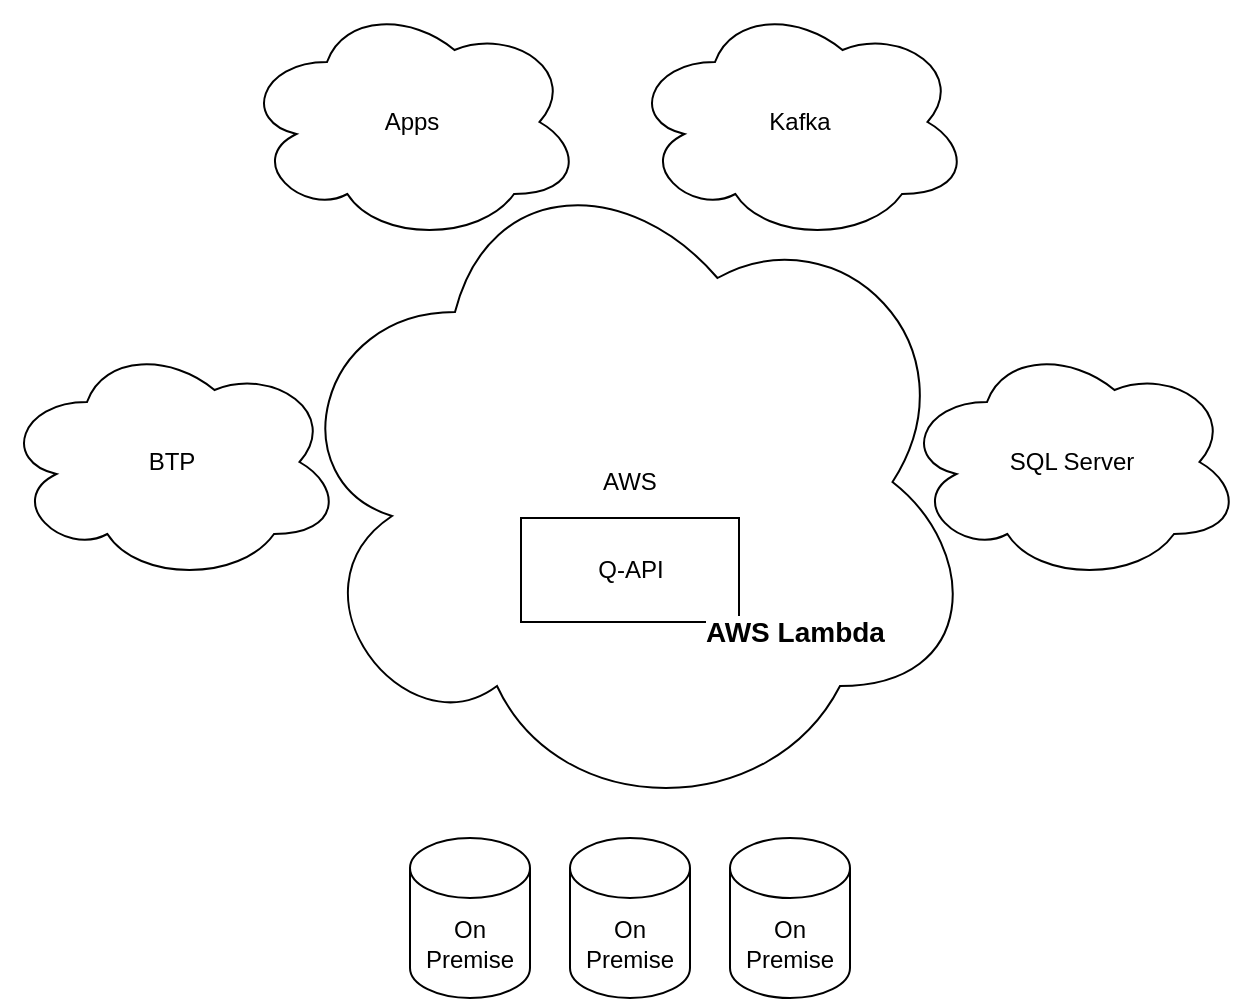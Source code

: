 <mxfile version="18.0.2" type="github" pages="7">
  <diagram id="HpVJbcLZ7ZJIM3ib_42-" name="Intro">
    <mxGraphModel dx="1422" dy="762" grid="1" gridSize="10" guides="1" tooltips="1" connect="1" arrows="1" fold="1" page="1" pageScale="1" pageWidth="827" pageHeight="1169" math="0" shadow="0">
      <root>
        <mxCell id="0" />
        <mxCell id="1" parent="0" />
        <mxCell id="_8hG3KRM3qx4qLLlASOH-2" value="AWS" style="ellipse;shape=cloud;whiteSpace=wrap;html=1;" parent="1" vertex="1">
          <mxGeometry x="239" y="330" width="350" height="340" as="geometry" />
        </mxCell>
        <mxCell id="_8hG3KRM3qx4qLLlASOH-1" value="Q-API" style="rounded=0;whiteSpace=wrap;html=1;" parent="1" vertex="1">
          <mxGeometry x="359.5" y="518" width="109" height="52" as="geometry" />
        </mxCell>
        <mxCell id="UIJSoI195DZLYgH4Dl49-1" value="BTP" style="ellipse;shape=cloud;whiteSpace=wrap;html=1;" parent="1" vertex="1">
          <mxGeometry x="100" y="430" width="170" height="120" as="geometry" />
        </mxCell>
        <mxCell id="UIJSoI195DZLYgH4Dl49-2" value="SQL Server" style="ellipse;shape=cloud;whiteSpace=wrap;html=1;" parent="1" vertex="1">
          <mxGeometry x="550" y="430" width="170" height="120" as="geometry" />
        </mxCell>
        <mxCell id="UIJSoI195DZLYgH4Dl49-4" value="On Premise" style="shape=cylinder3;whiteSpace=wrap;html=1;boundedLbl=1;backgroundOutline=1;size=15;" parent="1" vertex="1">
          <mxGeometry x="384" y="678" width="60" height="80" as="geometry" />
        </mxCell>
        <mxCell id="dWb0MLK0WTYtKiy5Bn6R-1" value="&lt;em style=&quot;font-weight: bold; font-style: normal; font-family: arial, sans-serif; font-size: 14px; font-variant-ligatures: normal; font-variant-caps: normal; letter-spacing: normal; orphans: 2; text-align: left; text-indent: 0px; text-transform: none; widows: 2; word-spacing: 0px; -webkit-text-stroke-width: 0px; text-decoration-thickness: initial; text-decoration-style: initial; text-decoration-color: initial; background-color: rgb(255, 255, 255);&quot;&gt;AWS Lambda&lt;/em&gt;" style="text;whiteSpace=wrap;html=1;fontSize=13;" parent="1" vertex="1">
          <mxGeometry x="450" y="560" width="110" height="30" as="geometry" />
        </mxCell>
        <mxCell id="2JQ_cNsJzv8anacmbkM--3" value="On Premise" style="shape=cylinder3;whiteSpace=wrap;html=1;boundedLbl=1;backgroundOutline=1;size=15;" vertex="1" parent="1">
          <mxGeometry x="464" y="678" width="60" height="80" as="geometry" />
        </mxCell>
        <mxCell id="2JQ_cNsJzv8anacmbkM--4" value="On Premise" style="shape=cylinder3;whiteSpace=wrap;html=1;boundedLbl=1;backgroundOutline=1;size=15;" vertex="1" parent="1">
          <mxGeometry x="304" y="678" width="60" height="80" as="geometry" />
        </mxCell>
        <mxCell id="2JQ_cNsJzv8anacmbkM--7" value="Apps" style="ellipse;shape=cloud;whiteSpace=wrap;html=1;" vertex="1" parent="1">
          <mxGeometry x="220" y="260" width="170" height="120" as="geometry" />
        </mxCell>
        <mxCell id="2JQ_cNsJzv8anacmbkM--8" value="Kafka" style="ellipse;shape=cloud;whiteSpace=wrap;html=1;" vertex="1" parent="1">
          <mxGeometry x="414" y="260" width="170" height="120" as="geometry" />
        </mxCell>
      </root>
    </mxGraphModel>
  </diagram>
  <diagram name="Huidig" id="vT4zfsBOIa107QjHJJ_h">
    <mxGraphModel dx="1822" dy="762" grid="1" gridSize="10" guides="1" tooltips="1" connect="1" arrows="1" fold="1" page="0" pageScale="1" pageWidth="827" pageHeight="1169" math="0" shadow="0">
      <root>
        <mxCell id="7QKlyXyI2FBLRuou-GM7-0" />
        <mxCell id="7QKlyXyI2FBLRuou-GM7-1" parent="7QKlyXyI2FBLRuou-GM7-0" />
        <mxCell id="doydaf-6P-BLi0-MDYOF-10" value="Replicatie" style="edgeStyle=orthogonalEdgeStyle;rounded=0;orthogonalLoop=1;jettySize=auto;html=1;entryX=0.25;entryY=1;entryDx=0;entryDy=0;" edge="1" parent="7QKlyXyI2FBLRuou-GM7-1" source="7QKlyXyI2FBLRuou-GM7-6" target="doydaf-6P-BLi0-MDYOF-7">
          <mxGeometry relative="1" as="geometry" />
        </mxCell>
        <mxCell id="7QKlyXyI2FBLRuou-GM7-6" value="Tennet" style="shape=cylinder3;whiteSpace=wrap;html=1;boundedLbl=1;backgroundOutline=1;size=15;" vertex="1" parent="7QKlyXyI2FBLRuou-GM7-1">
          <mxGeometry x="60" y="800" width="60" height="80" as="geometry" />
        </mxCell>
        <mxCell id="doydaf-6P-BLi0-MDYOF-11" style="edgeStyle=orthogonalEdgeStyle;rounded=0;orthogonalLoop=1;jettySize=auto;html=1;entryX=0.75;entryY=1;entryDx=0;entryDy=0;" edge="1" parent="7QKlyXyI2FBLRuou-GM7-1" source="7QKlyXyI2FBLRuou-GM7-7" target="doydaf-6P-BLi0-MDYOF-7">
          <mxGeometry relative="1" as="geometry" />
        </mxCell>
        <mxCell id="doydaf-6P-BLi0-MDYOF-14" value="Replicatie" style="edgeLabel;html=1;align=center;verticalAlign=middle;resizable=0;points=[];" vertex="1" connectable="0" parent="doydaf-6P-BLi0-MDYOF-11">
          <mxGeometry x="0.02" y="3" relative="1" as="geometry">
            <mxPoint as="offset" />
          </mxGeometry>
        </mxCell>
        <mxCell id="7QKlyXyI2FBLRuou-GM7-7" value="Liander" style="shape=cylinder3;whiteSpace=wrap;html=1;boundedLbl=1;backgroundOutline=1;size=15;" vertex="1" parent="7QKlyXyI2FBLRuou-GM7-1">
          <mxGeometry x="400" y="800" width="60" height="80" as="geometry" />
        </mxCell>
        <mxCell id="7QKlyXyI2FBLRuou-GM7-8" value="Kafka Consumer" style="rounded=0;whiteSpace=wrap;html=1;dashed=1;" vertex="1" parent="7QKlyXyI2FBLRuou-GM7-1">
          <mxGeometry x="60" y="520" width="120" height="60" as="geometry" />
        </mxCell>
        <mxCell id="ftFzIAFU97jA9qy97mdE-0" value="" style="edgeStyle=orthogonalEdgeStyle;rounded=0;orthogonalLoop=1;jettySize=auto;html=1;" edge="1" parent="7QKlyXyI2FBLRuou-GM7-1" source="7QKlyXyI2FBLRuou-GM7-9" target="qpO7n-Ezl3QQtPlUDYy3-8">
          <mxGeometry relative="1" as="geometry" />
        </mxCell>
        <mxCell id="7QKlyXyI2FBLRuou-GM7-9" value="Inspector" style="rounded=0;whiteSpace=wrap;html=1;" vertex="1" parent="7QKlyXyI2FBLRuou-GM7-1">
          <mxGeometry x="200" y="520" width="120" height="60" as="geometry" />
        </mxCell>
        <mxCell id="qpO7n-Ezl3QQtPlUDYy3-4" style="edgeStyle=orthogonalEdgeStyle;rounded=0;orthogonalLoop=1;jettySize=auto;html=1;exitX=0.5;exitY=1;exitDx=0;exitDy=0;" edge="1" parent="7QKlyXyI2FBLRuou-GM7-1" source="7QKlyXyI2FBLRuou-GM7-10" target="mUy6Duw-CrBWfTMeyEvr-0">
          <mxGeometry relative="1" as="geometry" />
        </mxCell>
        <mxCell id="7QKlyXyI2FBLRuou-GM7-10" value="Mutatie Tool App op CF" style="rounded=0;whiteSpace=wrap;html=1;" vertex="1" parent="7QKlyXyI2FBLRuou-GM7-1">
          <mxGeometry x="341" y="419" width="120" height="61" as="geometry" />
        </mxCell>
        <mxCell id="qpO7n-Ezl3QQtPlUDYy3-5" style="edgeStyle=orthogonalEdgeStyle;rounded=0;orthogonalLoop=1;jettySize=auto;html=1;entryX=1;entryY=0.5;entryDx=0;entryDy=0;" edge="1" parent="7QKlyXyI2FBLRuou-GM7-1" source="7QKlyXyI2FBLRuou-GM7-11" target="qpO7n-Ezl3QQtPlUDYy3-1">
          <mxGeometry relative="1" as="geometry">
            <Array as="points">
              <mxPoint x="540" y="665" />
            </Array>
          </mxGeometry>
        </mxCell>
        <mxCell id="7QKlyXyI2FBLRuou-GM7-11" value="APIs" style="rounded=0;whiteSpace=wrap;html=1;" vertex="1" parent="7QKlyXyI2FBLRuou-GM7-1">
          <mxGeometry x="480" y="520" width="120" height="60" as="geometry" />
        </mxCell>
        <mxCell id="7QKlyXyI2FBLRuou-GM7-13" value="Kafka Producer" style="rounded=0;whiteSpace=wrap;html=1;dashed=1;" vertex="1" parent="7QKlyXyI2FBLRuou-GM7-1">
          <mxGeometry x="-80" y="520" width="120" height="60" as="geometry" />
        </mxCell>
        <mxCell id="7QKlyXyI2FBLRuou-GM7-14" value="Kafka&amp;nbsp;" style="rounded=1;whiteSpace=wrap;html=1;" vertex="1" parent="7QKlyXyI2FBLRuou-GM7-1">
          <mxGeometry x="-10" y="440" width="120" height="60" as="geometry" />
        </mxCell>
        <mxCell id="doydaf-6P-BLi0-MDYOF-12" style="edgeStyle=orthogonalEdgeStyle;rounded=0;orthogonalLoop=1;jettySize=auto;html=1;entryX=1;entryY=0.5;entryDx=0;entryDy=0;" edge="1" parent="7QKlyXyI2FBLRuou-GM7-1" source="7QKlyXyI2FBLRuou-GM7-15" target="doydaf-6P-BLi0-MDYOF-7">
          <mxGeometry relative="1" as="geometry">
            <Array as="points">
              <mxPoint x="540" y="710" />
            </Array>
          </mxGeometry>
        </mxCell>
        <mxCell id="7QKlyXyI2FBLRuou-GM7-15" value="Omicron" style="ellipse;shape=cloud;whiteSpace=wrap;html=1;labelBackgroundColor=#FFFFFF;fontSize=13;fontColor=#000000;" vertex="1" parent="7QKlyXyI2FBLRuou-GM7-1">
          <mxGeometry x="700" y="660" width="120" height="80" as="geometry" />
        </mxCell>
        <mxCell id="doydaf-6P-BLi0-MDYOF-7" value="On Premise" style="swimlane;" vertex="1" parent="7QKlyXyI2FBLRuou-GM7-1">
          <mxGeometry x="160" y="610" width="210" height="200" as="geometry" />
        </mxCell>
        <mxCell id="7QKlyXyI2FBLRuou-GM7-5" value="i-Core" style="shape=cylinder3;whiteSpace=wrap;html=1;boundedLbl=1;backgroundOutline=1;size=15;" vertex="1" parent="doydaf-6P-BLi0-MDYOF-7">
          <mxGeometry x="55" y="89" width="90" height="110" as="geometry" />
        </mxCell>
        <mxCell id="qpO7n-Ezl3QQtPlUDYy3-7" style="edgeStyle=orthogonalEdgeStyle;rounded=0;orthogonalLoop=1;jettySize=auto;html=1;entryX=1;entryY=0.5;entryDx=0;entryDy=0;entryPerimeter=0;" edge="1" parent="doydaf-6P-BLi0-MDYOF-7" source="qpO7n-Ezl3QQtPlUDYy3-1" target="7QKlyXyI2FBLRuou-GM7-5">
          <mxGeometry relative="1" as="geometry">
            <Array as="points">
              <mxPoint x="180" y="100" />
              <mxPoint x="165" y="100" />
              <mxPoint x="165" y="135" />
            </Array>
          </mxGeometry>
        </mxCell>
        <mxCell id="qpO7n-Ezl3QQtPlUDYy3-1" value="Proxy" style="whiteSpace=wrap;html=1;aspect=fixed;" vertex="1" parent="doydaf-6P-BLi0-MDYOF-7">
          <mxGeometry x="150" y="30" width="50" height="50" as="geometry" />
        </mxCell>
        <mxCell id="qpO7n-Ezl3QQtPlUDYy3-8" value="Middle-ware" style="whiteSpace=wrap;html=1;aspect=fixed;" vertex="1" parent="doydaf-6P-BLi0-MDYOF-7">
          <mxGeometry x="75" y="36" width="50" height="50" as="geometry" />
        </mxCell>
        <mxCell id="qpO7n-Ezl3QQtPlUDYy3-3" style="edgeStyle=orthogonalEdgeStyle;rounded=0;orthogonalLoop=1;jettySize=auto;html=1;exitX=0.5;exitY=1;exitDx=0;exitDy=0;entryX=1;entryY=0.5;entryDx=0;entryDy=0;" edge="1" parent="7QKlyXyI2FBLRuou-GM7-1" source="mUy6Duw-CrBWfTMeyEvr-0" target="qpO7n-Ezl3QQtPlUDYy3-1">
          <mxGeometry relative="1" as="geometry" />
        </mxCell>
        <mxCell id="mUy6Duw-CrBWfTMeyEvr-0" value="Mutatie Tool Middleware op CF" style="rounded=0;whiteSpace=wrap;html=1;" vertex="1" parent="7QKlyXyI2FBLRuou-GM7-1">
          <mxGeometry x="341" y="520" width="120" height="60" as="geometry" />
        </mxCell>
        <mxCell id="_yjZpBlrT0NItWTgB0ZZ-0" value="NBR" style="rounded=1;whiteSpace=wrap;html=1;" vertex="1" parent="7QKlyXyI2FBLRuou-GM7-1">
          <mxGeometry x="-10" y="360" width="120" height="60" as="geometry" />
        </mxCell>
      </root>
    </mxGraphModel>
  </diagram>
  <diagram id="KApg9ZK0kmlz-gtaGevU" name="Plan API">
    <mxGraphModel dx="1422" dy="762" grid="1" gridSize="10" guides="1" tooltips="1" connect="1" arrows="1" fold="1" page="0" pageScale="1" pageWidth="827" pageHeight="1169" math="0" shadow="0">
      <root>
        <mxCell id="0" />
        <mxCell id="1" parent="0" />
        <mxCell id="_LIRofzzChph_EFBGV_p-5" style="edgeStyle=orthogonalEdgeStyle;rounded=0;orthogonalLoop=1;jettySize=auto;html=1;exitX=0.5;exitY=1;exitDx=0;exitDy=0;" parent="1" source="_LIRofzzChph_EFBGV_p-1" target="_LIRofzzChph_EFBGV_p-2" edge="1">
          <mxGeometry relative="1" as="geometry" />
        </mxCell>
        <mxCell id="_LIRofzzChph_EFBGV_p-6" style="edgeStyle=orthogonalEdgeStyle;rounded=0;orthogonalLoop=1;jettySize=auto;html=1;" parent="1" source="_LIRofzzChph_EFBGV_p-1" target="_LIRofzzChph_EFBGV_p-3" edge="1">
          <mxGeometry relative="1" as="geometry" />
        </mxCell>
        <mxCell id="_LIRofzzChph_EFBGV_p-7" style="edgeStyle=orthogonalEdgeStyle;rounded=0;orthogonalLoop=1;jettySize=auto;html=1;exitX=0.5;exitY=1;exitDx=0;exitDy=0;entryX=0.5;entryY=0;entryDx=0;entryDy=0;entryPerimeter=0;" parent="1" source="_LIRofzzChph_EFBGV_p-1" target="_LIRofzzChph_EFBGV_p-4" edge="1">
          <mxGeometry relative="1" as="geometry" />
        </mxCell>
        <mxCell id="_LIRofzzChph_EFBGV_p-2" value="i-Core" style="shape=cylinder3;whiteSpace=wrap;html=1;boundedLbl=1;backgroundOutline=1;size=15;" parent="1" vertex="1">
          <mxGeometry x="290" y="743" width="60" height="80" as="geometry" />
        </mxCell>
        <mxCell id="_LIRofzzChph_EFBGV_p-3" value="Tennet" style="shape=cylinder3;whiteSpace=wrap;html=1;boundedLbl=1;backgroundOutline=1;size=15;" parent="1" vertex="1">
          <mxGeometry x="371" y="743" width="60" height="80" as="geometry" />
        </mxCell>
        <mxCell id="_LIRofzzChph_EFBGV_p-4" value="Liander" style="shape=cylinder3;whiteSpace=wrap;html=1;boundedLbl=1;backgroundOutline=1;size=15;" parent="1" vertex="1">
          <mxGeometry x="451" y="743" width="60" height="80" as="geometry" />
        </mxCell>
        <mxCell id="5supY58Np1CEGPVIefq1-2" style="edgeStyle=orthogonalEdgeStyle;rounded=0;orthogonalLoop=1;jettySize=auto;html=1;exitX=0.5;exitY=1;exitDx=0;exitDy=0;" edge="1" parent="1" source="_LIRofzzChph_EFBGV_p-8">
          <mxGeometry relative="1" as="geometry">
            <mxPoint x="360" y="560" as="targetPoint" />
          </mxGeometry>
        </mxCell>
        <mxCell id="_LIRofzzChph_EFBGV_p-8" value="Kafka Consumer" style="rounded=0;whiteSpace=wrap;html=1;" parent="1" vertex="1">
          <mxGeometry x="200" y="450" width="120" height="60" as="geometry" />
        </mxCell>
        <mxCell id="5supY58Np1CEGPVIefq1-5" style="edgeStyle=orthogonalEdgeStyle;rounded=0;orthogonalLoop=1;jettySize=auto;html=1;entryX=0.75;entryY=0;entryDx=0;entryDy=0;" edge="1" parent="1" source="_LIRofzzChph_EFBGV_p-9" target="_LIRofzzChph_EFBGV_p-1">
          <mxGeometry relative="1" as="geometry" />
        </mxCell>
        <mxCell id="_LIRofzzChph_EFBGV_p-9" value="Inspector" style="rounded=0;whiteSpace=wrap;html=1;" parent="1" vertex="1">
          <mxGeometry x="481" y="450" width="120" height="60" as="geometry" />
        </mxCell>
        <mxCell id="5supY58Np1CEGPVIefq1-7" style="edgeStyle=orthogonalEdgeStyle;rounded=0;orthogonalLoop=1;jettySize=auto;html=1;exitX=0.5;exitY=1;exitDx=0;exitDy=0;entryX=0.75;entryY=0;entryDx=0;entryDy=0;" edge="1" parent="1" source="_LIRofzzChph_EFBGV_p-10" target="_LIRofzzChph_EFBGV_p-1">
          <mxGeometry relative="1" as="geometry" />
        </mxCell>
        <mxCell id="_LIRofzzChph_EFBGV_p-10" value="i-Core Mutatie Tool" style="rounded=0;whiteSpace=wrap;html=1;" parent="1" vertex="1">
          <mxGeometry x="620" y="450" width="120" height="60" as="geometry" />
        </mxCell>
        <mxCell id="5supY58Np1CEGPVIefq1-4" value="" style="edgeStyle=orthogonalEdgeStyle;rounded=0;orthogonalLoop=1;jettySize=auto;html=1;" edge="1" parent="1" source="_LIRofzzChph_EFBGV_p-11" target="_LIRofzzChph_EFBGV_p-1">
          <mxGeometry relative="1" as="geometry" />
        </mxCell>
        <mxCell id="_LIRofzzChph_EFBGV_p-11" value="Apps" style="rounded=0;whiteSpace=wrap;html=1;" parent="1" vertex="1">
          <mxGeometry x="341" y="450" width="120" height="60" as="geometry" />
        </mxCell>
        <mxCell id="5supY58Np1CEGPVIefq1-1" style="edgeStyle=orthogonalEdgeStyle;rounded=0;orthogonalLoop=1;jettySize=auto;html=1;exitX=0.5;exitY=1;exitDx=0;exitDy=0;entryX=0.25;entryY=0;entryDx=0;entryDy=0;" edge="1" parent="1" source="TJ5iqCwmINLxDIpcIWsS-2" target="_LIRofzzChph_EFBGV_p-1">
          <mxGeometry relative="1" as="geometry" />
        </mxCell>
        <mxCell id="TJ5iqCwmINLxDIpcIWsS-2" value="Kafka Producer" style="rounded=0;whiteSpace=wrap;html=1;" parent="1" vertex="1">
          <mxGeometry x="60" y="450" width="120" height="60" as="geometry" />
        </mxCell>
        <mxCell id="eNnHhdQrDtm_9kjSp-nN-5" value="Kafka&amp;nbsp;" style="rounded=1;whiteSpace=wrap;html=1;" parent="1" vertex="1">
          <mxGeometry x="130" y="370" width="120" height="60" as="geometry" />
        </mxCell>
        <mxCell id="5supY58Np1CEGPVIefq1-8" style="edgeStyle=orthogonalEdgeStyle;rounded=0;orthogonalLoop=1;jettySize=auto;html=1;entryX=1;entryY=0.25;entryDx=0;entryDy=0;" edge="1" parent="1" source="XJJLelBywiv6xxUjgZXU-2" target="_LIRofzzChph_EFBGV_p-1">
          <mxGeometry relative="1" as="geometry" />
        </mxCell>
        <mxCell id="XJJLelBywiv6xxUjgZXU-2" value="Omicron" style="ellipse;shape=cloud;whiteSpace=wrap;html=1;labelBackgroundColor=#FFFFFF;fontSize=13;fontColor=#000000;" parent="1" vertex="1">
          <mxGeometry x="620" y="540" width="120" height="80" as="geometry" />
        </mxCell>
        <mxCell id="1zi3gBxquM7h25bUASLV-3" value="Dynamische data" style="rounded=0;whiteSpace=wrap;html=1;" parent="1" vertex="1">
          <mxGeometry x="470" y="600" width="120" height="60" as="geometry" />
        </mxCell>
        <mxCell id="1zi3gBxquM7h25bUASLV-4" value="Statische data" style="rounded=0;whiteSpace=wrap;html=1;" parent="1" vertex="1">
          <mxGeometry x="220" y="600" width="120" height="60" as="geometry" />
        </mxCell>
        <mxCell id="_LIRofzzChph_EFBGV_p-1" value="Qirion API" style="rounded=0;whiteSpace=wrap;html=1;" parent="1" vertex="1">
          <mxGeometry x="321" y="560" width="160" height="80" as="geometry" />
        </mxCell>
        <mxCell id="0i4zzcbGgpxhwZfgr_5f-1" value="NBR" style="rounded=1;whiteSpace=wrap;html=1;" vertex="1" parent="1">
          <mxGeometry x="130" y="300" width="120" height="60" as="geometry" />
        </mxCell>
      </root>
    </mxGraphModel>
  </diagram>
  <diagram name="Mogelijkheden" id="776NfYBEFLvedW3-ykA_">
    <mxGraphModel dx="1422" dy="762" grid="1" gridSize="10" guides="1" tooltips="1" connect="1" arrows="1" fold="1" page="0" pageScale="1" pageWidth="827" pageHeight="1169" math="0" shadow="0">
      <root>
        <mxCell id="QCPtocISedsEPQomGW2w-0" />
        <mxCell id="QCPtocISedsEPQomGW2w-1" parent="QCPtocISedsEPQomGW2w-0" />
        <mxCell id="QCPtocISedsEPQomGW2w-2" style="edgeStyle=orthogonalEdgeStyle;rounded=0;orthogonalLoop=1;jettySize=auto;html=1;exitX=0.5;exitY=1;exitDx=0;exitDy=0;" edge="1" parent="QCPtocISedsEPQomGW2w-1" source="QCPtocISedsEPQomGW2w-17" target="QCPtocISedsEPQomGW2w-5">
          <mxGeometry relative="1" as="geometry" />
        </mxCell>
        <mxCell id="QCPtocISedsEPQomGW2w-3" style="edgeStyle=orthogonalEdgeStyle;rounded=0;orthogonalLoop=1;jettySize=auto;html=1;" edge="1" parent="QCPtocISedsEPQomGW2w-1" source="QCPtocISedsEPQomGW2w-17" target="QCPtocISedsEPQomGW2w-6">
          <mxGeometry relative="1" as="geometry" />
        </mxCell>
        <mxCell id="QCPtocISedsEPQomGW2w-4" style="edgeStyle=orthogonalEdgeStyle;rounded=0;orthogonalLoop=1;jettySize=auto;html=1;exitX=0.5;exitY=1;exitDx=0;exitDy=0;entryX=0.5;entryY=0;entryDx=0;entryDy=0;entryPerimeter=0;startArrow=classic;startFill=1;" edge="1" parent="QCPtocISedsEPQomGW2w-1" source="QCPtocISedsEPQomGW2w-17" target="QCPtocISedsEPQomGW2w-7">
          <mxGeometry relative="1" as="geometry" />
        </mxCell>
        <mxCell id="1pas5uzWiyQxq9TUJ_Up-3" value="" style="edgeStyle=orthogonalEdgeStyle;rounded=0;orthogonalLoop=1;jettySize=auto;html=1;" edge="1" parent="QCPtocISedsEPQomGW2w-1" source="QCPtocISedsEPQomGW2w-5" target="1pas5uzWiyQxq9TUJ_Up-1">
          <mxGeometry relative="1" as="geometry" />
        </mxCell>
        <mxCell id="pE9ZksgsAosl1GzGtDJ4-1" style="edgeStyle=orthogonalEdgeStyle;rounded=0;orthogonalLoop=1;jettySize=auto;html=1;exitX=0;exitY=0.5;exitDx=0;exitDy=0;exitPerimeter=0;entryX=1;entryY=0.5;entryDx=0;entryDy=0;entryPerimeter=0;" edge="1" parent="QCPtocISedsEPQomGW2w-1" source="QCPtocISedsEPQomGW2w-5" target="pE9ZksgsAosl1GzGtDJ4-0">
          <mxGeometry relative="1" as="geometry" />
        </mxCell>
        <mxCell id="QCPtocISedsEPQomGW2w-5" value="i-Core" style="shape=cylinder3;whiteSpace=wrap;html=1;boundedLbl=1;backgroundOutline=1;size=15;dashed=1;" vertex="1" parent="QCPtocISedsEPQomGW2w-1">
          <mxGeometry x="290" y="743" width="60" height="80" as="geometry" />
        </mxCell>
        <mxCell id="QCPtocISedsEPQomGW2w-6" value="Tennet" style="shape=cylinder3;whiteSpace=wrap;html=1;boundedLbl=1;backgroundOutline=1;size=15;" vertex="1" parent="QCPtocISedsEPQomGW2w-1">
          <mxGeometry x="371" y="743" width="60" height="80" as="geometry" />
        </mxCell>
        <mxCell id="QCPtocISedsEPQomGW2w-7" value="Liander" style="shape=cylinder3;whiteSpace=wrap;html=1;boundedLbl=1;backgroundOutline=1;size=15;" vertex="1" parent="QCPtocISedsEPQomGW2w-1">
          <mxGeometry x="451" y="743" width="60" height="80" as="geometry" />
        </mxCell>
        <mxCell id="j9OVumAHs_V_lgSC5gty-1" style="edgeStyle=orthogonalEdgeStyle;rounded=0;orthogonalLoop=1;jettySize=auto;html=1;exitX=0.5;exitY=1;exitDx=0;exitDy=0;entryX=0.25;entryY=0;entryDx=0;entryDy=0;startArrow=classic;startFill=1;" edge="1" parent="QCPtocISedsEPQomGW2w-1" source="QCPtocISedsEPQomGW2w-8" target="QCPtocISedsEPQomGW2w-17">
          <mxGeometry relative="1" as="geometry" />
        </mxCell>
        <mxCell id="QCPtocISedsEPQomGW2w-8" value="Kafka Consumer" style="rounded=0;whiteSpace=wrap;html=1;" vertex="1" parent="QCPtocISedsEPQomGW2w-1">
          <mxGeometry x="200" y="450" width="120" height="60" as="geometry" />
        </mxCell>
        <mxCell id="j9OVumAHs_V_lgSC5gty-3" style="edgeStyle=orthogonalEdgeStyle;rounded=0;orthogonalLoop=1;jettySize=auto;html=1;exitX=0.5;exitY=1;exitDx=0;exitDy=0;entryX=0.75;entryY=0;entryDx=0;entryDy=0;startArrow=classic;startFill=1;" edge="1" parent="QCPtocISedsEPQomGW2w-1" source="QCPtocISedsEPQomGW2w-9" target="QCPtocISedsEPQomGW2w-17">
          <mxGeometry relative="1" as="geometry" />
        </mxCell>
        <mxCell id="QCPtocISedsEPQomGW2w-9" value="Inspector" style="rounded=0;whiteSpace=wrap;html=1;" vertex="1" parent="QCPtocISedsEPQomGW2w-1">
          <mxGeometry x="481" y="450" width="120" height="60" as="geometry" />
        </mxCell>
        <mxCell id="7YPB4oChSVs1w-JZZr6h-1" style="edgeStyle=orthogonalEdgeStyle;rounded=0;orthogonalLoop=1;jettySize=auto;html=1;exitX=1;exitY=0.5;exitDx=0;exitDy=0;entryX=0.5;entryY=0;entryDx=0;entryDy=0;" edge="1" parent="QCPtocISedsEPQomGW2w-1" source="QCPtocISedsEPQomGW2w-10" target="7YPB4oChSVs1w-JZZr6h-0">
          <mxGeometry relative="1" as="geometry" />
        </mxCell>
        <mxCell id="j9OVumAHs_V_lgSC5gty-4" style="edgeStyle=orthogonalEdgeStyle;rounded=0;orthogonalLoop=1;jettySize=auto;html=1;exitX=0.5;exitY=1;exitDx=0;exitDy=0;startArrow=classic;startFill=1;" edge="1" parent="QCPtocISedsEPQomGW2w-1" source="QCPtocISedsEPQomGW2w-10">
          <mxGeometry relative="1" as="geometry">
            <mxPoint x="440" y="560" as="targetPoint" />
          </mxGeometry>
        </mxCell>
        <mxCell id="QCPtocISedsEPQomGW2w-10" value="Mutatietool" style="rounded=0;whiteSpace=wrap;html=1;" vertex="1" parent="QCPtocISedsEPQomGW2w-1">
          <mxGeometry x="620" y="450" width="120" height="60" as="geometry" />
        </mxCell>
        <mxCell id="j9OVumAHs_V_lgSC5gty-0" style="edgeStyle=orthogonalEdgeStyle;rounded=0;orthogonalLoop=1;jettySize=auto;html=1;exitX=0.5;exitY=1;exitDx=0;exitDy=0;entryX=0.5;entryY=0;entryDx=0;entryDy=0;startArrow=classic;startFill=1;" edge="1" parent="QCPtocISedsEPQomGW2w-1" source="QCPtocISedsEPQomGW2w-11" target="QCPtocISedsEPQomGW2w-17">
          <mxGeometry relative="1" as="geometry" />
        </mxCell>
        <mxCell id="QCPtocISedsEPQomGW2w-11" value="Apps" style="rounded=0;whiteSpace=wrap;html=1;" vertex="1" parent="QCPtocISedsEPQomGW2w-1">
          <mxGeometry x="341" y="450" width="120" height="60" as="geometry" />
        </mxCell>
        <mxCell id="j9OVumAHs_V_lgSC5gty-2" style="edgeStyle=orthogonalEdgeStyle;rounded=0;orthogonalLoop=1;jettySize=auto;html=1;exitX=0.5;exitY=1;exitDx=0;exitDy=0;entryX=0.25;entryY=0;entryDx=0;entryDy=0;startArrow=classic;startFill=1;" edge="1" parent="QCPtocISedsEPQomGW2w-1" source="QCPtocISedsEPQomGW2w-12" target="QCPtocISedsEPQomGW2w-17">
          <mxGeometry relative="1" as="geometry" />
        </mxCell>
        <mxCell id="QCPtocISedsEPQomGW2w-12" value="Kafka Producer" style="rounded=0;whiteSpace=wrap;html=1;" vertex="1" parent="QCPtocISedsEPQomGW2w-1">
          <mxGeometry x="60" y="450" width="120" height="60" as="geometry" />
        </mxCell>
        <mxCell id="QCPtocISedsEPQomGW2w-13" value="Kafka&amp;nbsp;" style="rounded=1;whiteSpace=wrap;html=1;" vertex="1" parent="QCPtocISedsEPQomGW2w-1">
          <mxGeometry x="130" y="370" width="120" height="60" as="geometry" />
        </mxCell>
        <mxCell id="j9OVumAHs_V_lgSC5gty-6" style="edgeStyle=orthogonalEdgeStyle;rounded=0;orthogonalLoop=1;jettySize=auto;html=1;exitX=0.875;exitY=0.5;exitDx=0;exitDy=0;exitPerimeter=0;entryX=0;entryY=0.25;entryDx=0;entryDy=0;" edge="1" parent="QCPtocISedsEPQomGW2w-1" source="QCPtocISedsEPQomGW2w-14" target="QCPtocISedsEPQomGW2w-17">
          <mxGeometry relative="1" as="geometry" />
        </mxCell>
        <mxCell id="QCPtocISedsEPQomGW2w-14" value="Omicron" style="ellipse;shape=cloud;whiteSpace=wrap;html=1;labelBackgroundColor=#FFFFFF;fontSize=13;fontColor=#000000;" vertex="1" parent="QCPtocISedsEPQomGW2w-1">
          <mxGeometry x="50" y="540" width="120" height="80" as="geometry" />
        </mxCell>
        <mxCell id="QCPtocISedsEPQomGW2w-15" value="Dynamische data" style="rounded=0;whiteSpace=wrap;html=1;" vertex="1" parent="QCPtocISedsEPQomGW2w-1">
          <mxGeometry x="470" y="600" width="120" height="60" as="geometry" />
        </mxCell>
        <mxCell id="QCPtocISedsEPQomGW2w-16" value="Statische data" style="rounded=0;whiteSpace=wrap;html=1;" vertex="1" parent="QCPtocISedsEPQomGW2w-1">
          <mxGeometry x="220" y="600" width="120" height="60" as="geometry" />
        </mxCell>
        <mxCell id="QCPtocISedsEPQomGW2w-17" value="Qirion API" style="rounded=0;whiteSpace=wrap;html=1;" vertex="1" parent="QCPtocISedsEPQomGW2w-1">
          <mxGeometry x="321" y="560" width="160" height="80" as="geometry" />
        </mxCell>
        <mxCell id="eQ1E9PP1uY3DnO6KK2Yn-0" value="Veldwerker App" style="rounded=0;whiteSpace=wrap;html=1;dashed=1;" vertex="1" parent="QCPtocISedsEPQomGW2w-1">
          <mxGeometry x="481" y="370" width="120" height="60" as="geometry" />
        </mxCell>
        <mxCell id="eQ1E9PP1uY3DnO6KK2Yn-1" value="Uitfaseren VGE" style="rounded=0;whiteSpace=wrap;html=1;dashed=1;" vertex="1" parent="QCPtocISedsEPQomGW2w-1">
          <mxGeometry x="620" y="370" width="120" height="60" as="geometry" />
        </mxCell>
        <mxCell id="7YPB4oChSVs1w-JZZr6h-0" value="Automatiseren" style="rounded=0;whiteSpace=wrap;html=1;dashed=1;" vertex="1" parent="QCPtocISedsEPQomGW2w-1">
          <mxGeometry x="770" y="510" width="120" height="60" as="geometry" />
        </mxCell>
        <mxCell id="2qFBr_LVHn0H7hApXwYN-1" value="Business rules onderhoud" style="rounded=0;whiteSpace=wrap;html=1;" vertex="1" parent="QCPtocISedsEPQomGW2w-1">
          <mxGeometry x="770" y="580" width="120" height="60" as="geometry" />
        </mxCell>
        <mxCell id="2qFBr_LVHn0H7hApXwYN-2" value="Muteren onderhoud en automatisch beoordelen" style="rounded=0;whiteSpace=wrap;html=1;" vertex="1" parent="QCPtocISedsEPQomGW2w-1">
          <mxGeometry x="705" y="723" width="120" height="60" as="geometry" />
        </mxCell>
        <mxCell id="2qFBr_LVHn0H7hApXwYN-3" value="Muteren storingen en automatisch beoordelen" style="rounded=0;whiteSpace=wrap;html=1;" vertex="1" parent="QCPtocISedsEPQomGW2w-1">
          <mxGeometry x="705" y="653" width="120" height="60" as="geometry" />
        </mxCell>
        <mxCell id="2qFBr_LVHn0H7hApXwYN-4" value="Vervolgwerk slim plannen" style="rounded=0;whiteSpace=wrap;html=1;" vertex="1" parent="QCPtocISedsEPQomGW2w-1">
          <mxGeometry x="835" y="653" width="120" height="60" as="geometry" />
        </mxCell>
        <mxCell id="2qFBr_LVHn0H7hApXwYN-5" value="Vervolgwerk slim plannen" style="rounded=0;whiteSpace=wrap;html=1;" vertex="1" parent="QCPtocISedsEPQomGW2w-1">
          <mxGeometry x="835" y="723" width="120" height="60" as="geometry" />
        </mxCell>
        <mxCell id="1pas5uzWiyQxq9TUJ_Up-0" value="CIM Jargon" style="rounded=0;whiteSpace=wrap;html=1;dashed=1;" vertex="1" parent="QCPtocISedsEPQomGW2w-1">
          <mxGeometry x="150" y="650" width="120" height="60" as="geometry" />
        </mxCell>
        <mxCell id="1pas5uzWiyQxq9TUJ_Up-1" value="Uitfaseren i-Core volledig of gedeeltelijk" style="rounded=0;whiteSpace=wrap;html=1;dashed=1;" vertex="1" parent="QCPtocISedsEPQomGW2w-1">
          <mxGeometry x="260" y="850" width="120" height="60" as="geometry" />
        </mxCell>
        <mxCell id="pE9ZksgsAosl1GzGtDJ4-0" value="Vrij domein" style="shape=cylinder3;whiteSpace=wrap;html=1;boundedLbl=1;backgroundOutline=1;size=15;dashed=1;" vertex="1" parent="QCPtocISedsEPQomGW2w-1">
          <mxGeometry x="210" y="743" width="60" height="80" as="geometry" />
        </mxCell>
        <mxCell id="r1F_VTlceTTFDUA1GJ9D-0" value="NBR" style="rounded=1;whiteSpace=wrap;html=1;" vertex="1" parent="QCPtocISedsEPQomGW2w-1">
          <mxGeometry x="130" y="300" width="120" height="60" as="geometry" />
        </mxCell>
      </root>
    </mxGraphModel>
  </diagram>
  <diagram id="XlLXedr5EpkFzHEWrlZP" name="Architectuur">
    <mxGraphModel dx="1422" dy="762" grid="1" gridSize="10" guides="1" tooltips="1" connect="1" arrows="1" fold="1" page="1" pageScale="1" pageWidth="827" pageHeight="1169" math="0" shadow="0">
      <root>
        <mxCell id="0" />
        <mxCell id="1" parent="0" />
        <mxCell id="mGGtVF3v-0VEZHR-SyZF-1" value="" style="shape=image;verticalLabelPosition=bottom;labelBackgroundColor=default;verticalAlign=top;aspect=fixed;imageAspect=0;image=https://miro.medium.com/max/1400/1*KtSvmSz5XOeSTeBWEjUeXg.png;" parent="1" vertex="1">
          <mxGeometry x="169" y="210" width="490" height="520" as="geometry" />
        </mxCell>
        <mxCell id="fS9zKB8kVcNqvdrM3qBB-4" style="edgeStyle=orthogonalEdgeStyle;rounded=0;orthogonalLoop=1;jettySize=auto;html=1;exitX=0.5;exitY=1;exitDx=0;exitDy=0;entryX=0.5;entryY=0;entryDx=0;entryDy=0;fontSize=13;startArrow=none;startFill=0;" parent="1" source="fS9zKB8kVcNqvdrM3qBB-2" target="fS9zKB8kVcNqvdrM3qBB-3" edge="1">
          <mxGeometry relative="1" as="geometry" />
        </mxCell>
        <mxCell id="fS9zKB8kVcNqvdrM3qBB-2" value="The Dependency Rule" style="whiteSpace=wrap;html=1;fontSize=13;" parent="1" vertex="1">
          <mxGeometry x="217" y="780" width="120" height="60" as="geometry" />
        </mxCell>
        <mxCell id="fS9zKB8kVcNqvdrM3qBB-3" value="Business logic niet afhankelijk" style="rounded=0;whiteSpace=wrap;html=1;fontSize=13;" parent="1" vertex="1">
          <mxGeometry x="217" y="880" width="120" height="60" as="geometry" />
        </mxCell>
        <mxCell id="fS9zKB8kVcNqvdrM3qBB-7" style="edgeStyle=orthogonalEdgeStyle;rounded=0;orthogonalLoop=1;jettySize=auto;html=1;exitX=0.5;exitY=1;exitDx=0;exitDy=0;entryX=0.5;entryY=0;entryDx=0;entryDy=0;fontSize=13;startArrow=none;startFill=0;" parent="1" source="fS9zKB8kVcNqvdrM3qBB-5" target="fS9zKB8kVcNqvdrM3qBB-6" edge="1">
          <mxGeometry relative="1" as="geometry" />
        </mxCell>
        <mxCell id="fS9zKB8kVcNqvdrM3qBB-5" value="Generic Repositories" style="whiteSpace=wrap;html=1;fontSize=13;" parent="1" vertex="1">
          <mxGeometry x="437" y="780" width="120" height="60" as="geometry" />
        </mxCell>
        <mxCell id="fS9zKB8kVcNqvdrM3qBB-6" value="Abstracte logica om data te ontsluiten" style="rounded=0;whiteSpace=wrap;html=1;fontSize=13;" parent="1" vertex="1">
          <mxGeometry x="437" y="880" width="120" height="60" as="geometry" />
        </mxCell>
        <mxCell id="fS9zKB8kVcNqvdrM3qBB-14" style="edgeStyle=orthogonalEdgeStyle;rounded=0;orthogonalLoop=1;jettySize=auto;html=1;exitX=0;exitY=0.5;exitDx=0;exitDy=0;entryX=1;entryY=0.5;entryDx=0;entryDy=0;fontSize=13;startArrow=none;startFill=0;" parent="1" source="fS9zKB8kVcNqvdrM3qBB-8" target="fS9zKB8kVcNqvdrM3qBB-10" edge="1">
          <mxGeometry relative="1" as="geometry" />
        </mxCell>
        <mxCell id="fS9zKB8kVcNqvdrM3qBB-8" value="Implementatie details SQL server" style="rounded=0;whiteSpace=wrap;html=1;fontSize=13;" parent="1" vertex="1">
          <mxGeometry x="510" y="1040" width="120" height="60" as="geometry" />
        </mxCell>
        <mxCell id="fS9zKB8kVcNqvdrM3qBB-13" style="edgeStyle=orthogonalEdgeStyle;rounded=0;orthogonalLoop=1;jettySize=auto;html=1;exitX=0;exitY=0.5;exitDx=0;exitDy=0;entryX=1;entryY=0.5;entryDx=0;entryDy=0;fontSize=13;startArrow=none;startFill=0;" parent="1" source="fS9zKB8kVcNqvdrM3qBB-10" target="fS9zKB8kVcNqvdrM3qBB-11" edge="1">
          <mxGeometry relative="1" as="geometry" />
        </mxCell>
        <mxCell id="fS9zKB8kVcNqvdrM3qBB-10" value="Repo" style="rounded=0;whiteSpace=wrap;html=1;fontSize=13;" parent="1" vertex="1">
          <mxGeometry x="330" y="1040" width="120" height="60" as="geometry" />
        </mxCell>
        <mxCell id="fS9zKB8kVcNqvdrM3qBB-11" value="Core --&amp;gt; business logic" style="rounded=0;whiteSpace=wrap;html=1;fontSize=13;" parent="1" vertex="1">
          <mxGeometry x="160" y="1040" width="120" height="60" as="geometry" />
        </mxCell>
        <mxCell id="fS9zKB8kVcNqvdrM3qBB-15" value="Lower need of change" style="rounded=0;whiteSpace=wrap;html=1;fontSize=13;" parent="1" vertex="1">
          <mxGeometry x="330" y="950" width="120" height="60" as="geometry" />
        </mxCell>
      </root>
    </mxGraphModel>
  </diagram>
  <diagram id="r20Ox7J5zwUSSOVopBsf" name="Page-5">
    <mxGraphModel dx="1038" dy="547" grid="1" gridSize="10" guides="1" tooltips="1" connect="1" arrows="1" fold="1" page="1" pageScale="1" pageWidth="827" pageHeight="1169" math="0" shadow="0">
      <root>
        <mxCell id="0" />
        <mxCell id="1" parent="0" />
        <mxCell id="Hc3YSfh0LWZeF7eqytct-1" value="" style="shape=image;verticalLabelPosition=bottom;labelBackgroundColor=default;verticalAlign=top;aspect=fixed;imageAspect=0;image=https://miro.medium.com/max/875/1*JkSjWvfGMsxV4eEyXcxUMg.png;" parent="1" vertex="1">
          <mxGeometry x="154" y="300" width="520" height="304" as="geometry" />
        </mxCell>
        <mxCell id="Hc3YSfh0LWZeF7eqytct-5" value="Insert Keuzelijst" style="rounded=0;whiteSpace=wrap;html=1;fontSize=13;" parent="1" vertex="1">
          <mxGeometry x="414" y="320" width="120" height="60" as="geometry" />
        </mxCell>
        <mxCell id="JkysmTg2JzKJpTbbVAuU-2" value="Keuzelijst&lt;br&gt;- ID&lt;br&gt;- Opties&lt;br&gt;-Naam" style="rounded=0;whiteSpace=wrap;html=1;fontSize=13;" parent="1" vertex="1">
          <mxGeometry x="260" y="555" width="120" height="60" as="geometry" />
        </mxCell>
      </root>
    </mxGraphModel>
  </diagram>
  <diagram id="ZpqqIRCeBZmiYDMtqIMW" name="Page-6">
    <mxGraphModel dx="1038" dy="547" grid="1" gridSize="10" guides="1" tooltips="1" connect="1" arrows="1" fold="1" page="1" pageScale="1" pageWidth="827" pageHeight="1169" math="0" shadow="0">
      <root>
        <mxCell id="0" />
        <mxCell id="1" parent="0" />
        <mxCell id="uDk59_-Qf-h9hMN4dbvI-9" style="edgeStyle=orthogonalEdgeStyle;rounded=0;orthogonalLoop=1;jettySize=auto;html=1;exitX=0.5;exitY=1;exitDx=0;exitDy=0;fontSize=13;startArrow=none;startFill=0;" parent="1" source="sYhcvGfKyGWpmqDB95cJ-1" edge="1">
          <mxGeometry relative="1" as="geometry">
            <mxPoint x="225" y="230" as="targetPoint" />
            <Array as="points">
              <mxPoint x="225" y="180" />
            </Array>
          </mxGeometry>
        </mxCell>
        <mxCell id="uDk59_-Qf-h9hMN4dbvI-10" style="edgeStyle=orthogonalEdgeStyle;rounded=0;orthogonalLoop=1;jettySize=auto;html=1;exitX=0.75;exitY=1;exitDx=0;exitDy=0;fontSize=13;startArrow=none;startFill=0;" parent="1" source="sYhcvGfKyGWpmqDB95cJ-1" edge="1">
          <mxGeometry relative="1" as="geometry">
            <mxPoint x="490" y="230" as="targetPoint" />
          </mxGeometry>
        </mxCell>
        <mxCell id="sYhcvGfKyGWpmqDB95cJ-1" value="Insert Keuzelijst" style="rounded=0;whiteSpace=wrap;html=1;fontSize=13;" parent="1" vertex="1">
          <mxGeometry x="150" y="140" width="430" height="40" as="geometry" />
        </mxCell>
        <mxCell id="sYhcvGfKyGWpmqDB95cJ-2" value="Notify topic" style="whiteSpace=wrap;html=1;aspect=fixed;fontSize=13;" parent="1" vertex="1">
          <mxGeometry x="160" y="280" width="130" height="130" as="geometry" />
        </mxCell>
        <mxCell id="uDk59_-Qf-h9hMN4dbvI-7" style="edgeStyle=orthogonalEdgeStyle;rounded=0;orthogonalLoop=1;jettySize=auto;html=1;exitX=1;exitY=0.5;exitDx=0;exitDy=0;entryX=0;entryY=0.5;entryDx=0;entryDy=0;fontSize=13;startArrow=none;startFill=0;" parent="1" source="sYhcvGfKyGWpmqDB95cJ-3" target="uDk59_-Qf-h9hMN4dbvI-5" edge="1">
          <mxGeometry relative="1" as="geometry" />
        </mxCell>
        <mxCell id="sYhcvGfKyGWpmqDB95cJ-3" value="" style="whiteSpace=wrap;html=1;aspect=fixed;fontSize=13;" parent="1" vertex="1">
          <mxGeometry x="430" y="280" width="130" height="130" as="geometry" />
        </mxCell>
        <mxCell id="uDk59_-Qf-h9hMN4dbvI-1" value="Abstracte&lt;br&gt;Kafka Service" style="text;html=1;strokeColor=none;fillColor=none;align=center;verticalAlign=middle;whiteSpace=wrap;rounded=0;fontSize=13;" parent="1" vertex="1">
          <mxGeometry x="195" y="240" width="60" height="30" as="geometry" />
        </mxCell>
        <mxCell id="0DTMouN9kbQdmHfTYcal-2" style="edgeStyle=orthogonalEdgeStyle;rounded=0;orthogonalLoop=1;jettySize=auto;html=1;exitX=0.75;exitY=0;exitDx=0;exitDy=0;fontSize=13;fontColor=#000000;startArrow=none;startFill=0;" parent="1" source="uDk59_-Qf-h9hMN4dbvI-2" edge="1">
          <mxGeometry relative="1" as="geometry">
            <mxPoint x="505" y="240" as="targetPoint" />
          </mxGeometry>
        </mxCell>
        <mxCell id="uDk59_-Qf-h9hMN4dbvI-2" value="Abstracte Data services" style="text;html=1;strokeColor=none;fillColor=none;align=center;verticalAlign=middle;whiteSpace=wrap;rounded=0;fontSize=13;" parent="1" vertex="1">
          <mxGeometry x="460" y="240" width="60" height="30" as="geometry" />
        </mxCell>
        <mxCell id="uDk59_-Qf-h9hMN4dbvI-3" value="Keuzelijst Repository" style="rounded=0;whiteSpace=wrap;html=1;fontSize=13;" parent="1" vertex="1">
          <mxGeometry x="435" y="300" width="120" height="30" as="geometry" />
        </mxCell>
        <mxCell id="uDk59_-Qf-h9hMN4dbvI-4" value="Optie Repository" style="rounded=0;whiteSpace=wrap;html=1;fontSize=13;" parent="1" vertex="1">
          <mxGeometry x="435" y="350" width="120" height="30" as="geometry" />
        </mxCell>
        <mxCell id="uDk59_-Qf-h9hMN4dbvI-5" value="Function Get&lt;br&gt;Function Insert&lt;br&gt;Function Update&lt;br&gt;Function Delete" style="whiteSpace=wrap;html=1;aspect=fixed;fontSize=13;align=left;" parent="1" vertex="1">
          <mxGeometry x="650" y="220" width="100" height="100" as="geometry" />
        </mxCell>
        <mxCell id="uDk59_-Qf-h9hMN4dbvI-6" value="Repository" style="text;html=1;strokeColor=none;fillColor=none;align=center;verticalAlign=middle;whiteSpace=wrap;rounded=0;fontSize=13;" parent="1" vertex="1">
          <mxGeometry x="670" y="180" width="60" height="30" as="geometry" />
        </mxCell>
        <mxCell id="uDk59_-Qf-h9hMN4dbvI-11" value="Data Services" style="rounded=0;whiteSpace=wrap;html=1;fontSize=13;" parent="1" vertex="1">
          <mxGeometry x="320" y="540" width="120" height="60" as="geometry" />
        </mxCell>
        <mxCell id="uDk59_-Qf-h9hMN4dbvI-12" value="Data Services" style="rounded=0;whiteSpace=wrap;html=1;fontSize=13;" parent="1" vertex="1">
          <mxGeometry x="320" y="710" width="120" height="60" as="geometry" />
        </mxCell>
        <mxCell id="uDk59_-Qf-h9hMN4dbvI-13" value="Abstract" style="text;html=1;strokeColor=none;fillColor=none;align=center;verticalAlign=middle;whiteSpace=wrap;rounded=0;fontSize=13;" parent="1" vertex="1">
          <mxGeometry x="350" y="510" width="60" height="30" as="geometry" />
        </mxCell>
        <mxCell id="uDk59_-Qf-h9hMN4dbvI-16" style="edgeStyle=orthogonalEdgeStyle;rounded=0;orthogonalLoop=1;jettySize=auto;html=1;exitX=0.5;exitY=0;exitDx=0;exitDy=0;entryX=0.5;entryY=1;entryDx=0;entryDy=0;fontSize=13;startArrow=none;startFill=0;" parent="1" source="uDk59_-Qf-h9hMN4dbvI-14" target="uDk59_-Qf-h9hMN4dbvI-11" edge="1">
          <mxGeometry relative="1" as="geometry" />
        </mxCell>
        <mxCell id="uDk59_-Qf-h9hMN4dbvI-14" value="SQL server Implementatie" style="text;html=1;strokeColor=none;fillColor=none;align=center;verticalAlign=middle;whiteSpace=wrap;rounded=0;fontSize=13;" parent="1" vertex="1">
          <mxGeometry x="350" y="670" width="60" height="40" as="geometry" />
        </mxCell>
        <mxCell id="uDk59_-Qf-h9hMN4dbvI-17" value="Implements" style="text;html=1;strokeColor=none;fillColor=none;align=center;verticalAlign=middle;whiteSpace=wrap;rounded=0;fontSize=13;" parent="1" vertex="1">
          <mxGeometry x="400" y="620" width="100" height="40" as="geometry" />
        </mxCell>
        <mxCell id="uDk59_-Qf-h9hMN4dbvI-18" value="Generic SQL class" style="rounded=0;whiteSpace=wrap;html=1;fontSize=13;dashed=1;" parent="1" vertex="1">
          <mxGeometry x="320" y="780" width="120" height="60" as="geometry" />
        </mxCell>
      </root>
    </mxGraphModel>
  </diagram>
</mxfile>
